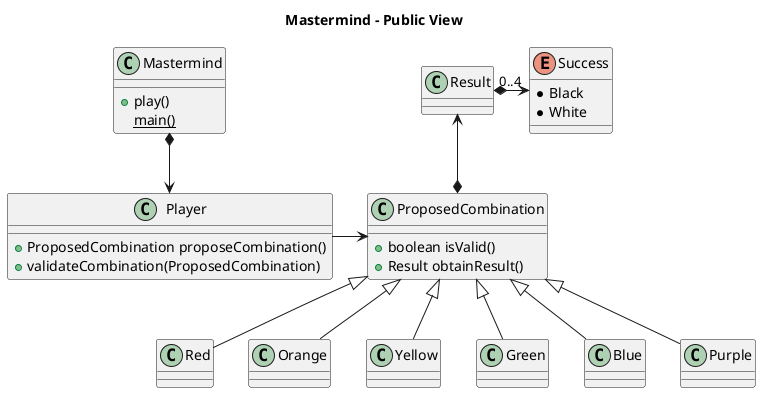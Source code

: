 @startuml
title Mastermind - Public View

class Mastermind {
	+ play()
	{static} main()
}
Mastermind *--> Player

class Player {
	+ ProposedCombination proposeCombination()
	+ validateCombination(ProposedCombination)
}

Player -> ProposedCombination

class ProposedCombination {
	+ boolean isValid()
	+ Result obtainResult()
}

ProposedCombination *-up-> Result

class Result {

}

Result *-> "0..4" Success
enum Success {
	* Black
	* White
}


ProposedCombination <|-down- Red
ProposedCombination <|-down- Orange
ProposedCombination <|-down- Yellow
ProposedCombination <|-down- Green
ProposedCombination <|-down- Blue
ProposedCombination <|-down- Purple

@enduml